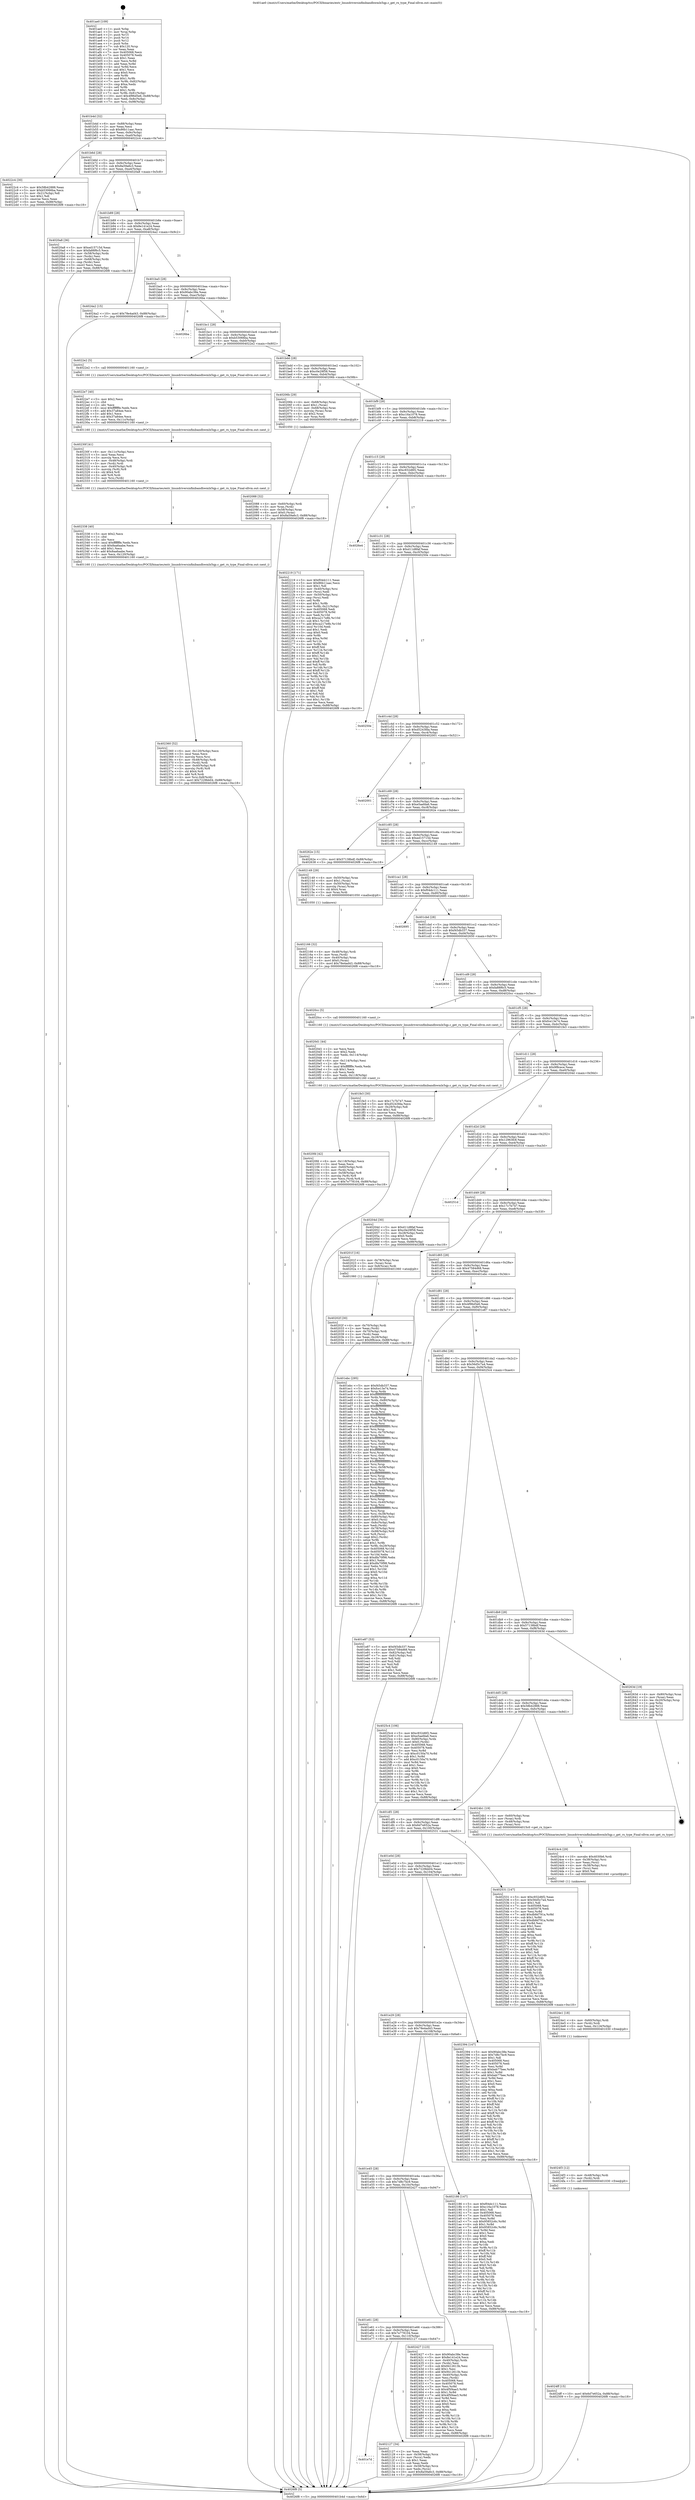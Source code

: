 digraph "0x401ae0" {
  label = "0x401ae0 (/mnt/c/Users/mathe/Desktop/tcc/POCII/binaries/extr_linuxdriversinfinibandhwmlx5qp.c_get_rx_type_Final-ollvm.out::main(0))"
  labelloc = "t"
  node[shape=record]

  Entry [label="",width=0.3,height=0.3,shape=circle,fillcolor=black,style=filled]
  "0x401b4d" [label="{
     0x401b4d [32]\l
     | [instrs]\l
     &nbsp;&nbsp;0x401b4d \<+6\>: mov -0x88(%rbp),%eax\l
     &nbsp;&nbsp;0x401b53 \<+2\>: mov %eax,%ecx\l
     &nbsp;&nbsp;0x401b55 \<+6\>: sub $0x86b11aac,%ecx\l
     &nbsp;&nbsp;0x401b5b \<+6\>: mov %eax,-0x9c(%rbp)\l
     &nbsp;&nbsp;0x401b61 \<+6\>: mov %ecx,-0xa0(%rbp)\l
     &nbsp;&nbsp;0x401b67 \<+6\>: je 00000000004022c4 \<main+0x7e4\>\l
  }"]
  "0x4022c4" [label="{
     0x4022c4 [30]\l
     | [instrs]\l
     &nbsp;&nbsp;0x4022c4 \<+5\>: mov $0x58b42888,%eax\l
     &nbsp;&nbsp;0x4022c9 \<+5\>: mov $0xb53066ba,%ecx\l
     &nbsp;&nbsp;0x4022ce \<+3\>: mov -0x21(%rbp),%dl\l
     &nbsp;&nbsp;0x4022d1 \<+3\>: test $0x1,%dl\l
     &nbsp;&nbsp;0x4022d4 \<+3\>: cmovne %ecx,%eax\l
     &nbsp;&nbsp;0x4022d7 \<+6\>: mov %eax,-0x88(%rbp)\l
     &nbsp;&nbsp;0x4022dd \<+5\>: jmp 00000000004026f8 \<main+0xc18\>\l
  }"]
  "0x401b6d" [label="{
     0x401b6d [28]\l
     | [instrs]\l
     &nbsp;&nbsp;0x401b6d \<+5\>: jmp 0000000000401b72 \<main+0x92\>\l
     &nbsp;&nbsp;0x401b72 \<+6\>: mov -0x9c(%rbp),%eax\l
     &nbsp;&nbsp;0x401b78 \<+5\>: sub $0x8a59a6c3,%eax\l
     &nbsp;&nbsp;0x401b7d \<+6\>: mov %eax,-0xa4(%rbp)\l
     &nbsp;&nbsp;0x401b83 \<+6\>: je 00000000004020a8 \<main+0x5c8\>\l
  }"]
  Exit [label="",width=0.3,height=0.3,shape=circle,fillcolor=black,style=filled,peripheries=2]
  "0x4020a8" [label="{
     0x4020a8 [36]\l
     | [instrs]\l
     &nbsp;&nbsp;0x4020a8 \<+5\>: mov $0xed15715d,%eax\l
     &nbsp;&nbsp;0x4020ad \<+5\>: mov $0xfa88f6c5,%ecx\l
     &nbsp;&nbsp;0x4020b2 \<+4\>: mov -0x58(%rbp),%rdx\l
     &nbsp;&nbsp;0x4020b6 \<+2\>: mov (%rdx),%esi\l
     &nbsp;&nbsp;0x4020b8 \<+4\>: mov -0x68(%rbp),%rdx\l
     &nbsp;&nbsp;0x4020bc \<+2\>: cmp (%rdx),%esi\l
     &nbsp;&nbsp;0x4020be \<+3\>: cmovl %ecx,%eax\l
     &nbsp;&nbsp;0x4020c1 \<+6\>: mov %eax,-0x88(%rbp)\l
     &nbsp;&nbsp;0x4020c7 \<+5\>: jmp 00000000004026f8 \<main+0xc18\>\l
  }"]
  "0x401b89" [label="{
     0x401b89 [28]\l
     | [instrs]\l
     &nbsp;&nbsp;0x401b89 \<+5\>: jmp 0000000000401b8e \<main+0xae\>\l
     &nbsp;&nbsp;0x401b8e \<+6\>: mov -0x9c(%rbp),%eax\l
     &nbsp;&nbsp;0x401b94 \<+5\>: sub $0x8e141e24,%eax\l
     &nbsp;&nbsp;0x401b99 \<+6\>: mov %eax,-0xa8(%rbp)\l
     &nbsp;&nbsp;0x401b9f \<+6\>: je 00000000004024a2 \<main+0x9c2\>\l
  }"]
  "0x4024ff" [label="{
     0x4024ff [15]\l
     | [instrs]\l
     &nbsp;&nbsp;0x4024ff \<+10\>: movl $0x6d7e652a,-0x88(%rbp)\l
     &nbsp;&nbsp;0x402509 \<+5\>: jmp 00000000004026f8 \<main+0xc18\>\l
  }"]
  "0x4024a2" [label="{
     0x4024a2 [15]\l
     | [instrs]\l
     &nbsp;&nbsp;0x4024a2 \<+10\>: movl $0x78e4ad43,-0x88(%rbp)\l
     &nbsp;&nbsp;0x4024ac \<+5\>: jmp 00000000004026f8 \<main+0xc18\>\l
  }"]
  "0x401ba5" [label="{
     0x401ba5 [28]\l
     | [instrs]\l
     &nbsp;&nbsp;0x401ba5 \<+5\>: jmp 0000000000401baa \<main+0xca\>\l
     &nbsp;&nbsp;0x401baa \<+6\>: mov -0x9c(%rbp),%eax\l
     &nbsp;&nbsp;0x401bb0 \<+5\>: sub $0x90abc38e,%eax\l
     &nbsp;&nbsp;0x401bb5 \<+6\>: mov %eax,-0xac(%rbp)\l
     &nbsp;&nbsp;0x401bbb \<+6\>: je 00000000004026ba \<main+0xbda\>\l
  }"]
  "0x4024f3" [label="{
     0x4024f3 [12]\l
     | [instrs]\l
     &nbsp;&nbsp;0x4024f3 \<+4\>: mov -0x48(%rbp),%rdi\l
     &nbsp;&nbsp;0x4024f7 \<+3\>: mov (%rdi),%rdi\l
     &nbsp;&nbsp;0x4024fa \<+5\>: call 0000000000401030 \<free@plt\>\l
     | [calls]\l
     &nbsp;&nbsp;0x401030 \{1\} (unknown)\l
  }"]
  "0x4026ba" [label="{
     0x4026ba\l
  }", style=dashed]
  "0x401bc1" [label="{
     0x401bc1 [28]\l
     | [instrs]\l
     &nbsp;&nbsp;0x401bc1 \<+5\>: jmp 0000000000401bc6 \<main+0xe6\>\l
     &nbsp;&nbsp;0x401bc6 \<+6\>: mov -0x9c(%rbp),%eax\l
     &nbsp;&nbsp;0x401bcc \<+5\>: sub $0xb53066ba,%eax\l
     &nbsp;&nbsp;0x401bd1 \<+6\>: mov %eax,-0xb0(%rbp)\l
     &nbsp;&nbsp;0x401bd7 \<+6\>: je 00000000004022e2 \<main+0x802\>\l
  }"]
  "0x4024e1" [label="{
     0x4024e1 [18]\l
     | [instrs]\l
     &nbsp;&nbsp;0x4024e1 \<+4\>: mov -0x60(%rbp),%rdi\l
     &nbsp;&nbsp;0x4024e5 \<+3\>: mov (%rdi),%rdi\l
     &nbsp;&nbsp;0x4024e8 \<+6\>: mov %eax,-0x124(%rbp)\l
     &nbsp;&nbsp;0x4024ee \<+5\>: call 0000000000401030 \<free@plt\>\l
     | [calls]\l
     &nbsp;&nbsp;0x401030 \{1\} (unknown)\l
  }"]
  "0x4022e2" [label="{
     0x4022e2 [5]\l
     | [instrs]\l
     &nbsp;&nbsp;0x4022e2 \<+5\>: call 0000000000401160 \<next_i\>\l
     | [calls]\l
     &nbsp;&nbsp;0x401160 \{1\} (/mnt/c/Users/mathe/Desktop/tcc/POCII/binaries/extr_linuxdriversinfinibandhwmlx5qp.c_get_rx_type_Final-ollvm.out::next_i)\l
  }"]
  "0x401bdd" [label="{
     0x401bdd [28]\l
     | [instrs]\l
     &nbsp;&nbsp;0x401bdd \<+5\>: jmp 0000000000401be2 \<main+0x102\>\l
     &nbsp;&nbsp;0x401be2 \<+6\>: mov -0x9c(%rbp),%eax\l
     &nbsp;&nbsp;0x401be8 \<+5\>: sub $0xc0e29f58,%eax\l
     &nbsp;&nbsp;0x401bed \<+6\>: mov %eax,-0xb4(%rbp)\l
     &nbsp;&nbsp;0x401bf3 \<+6\>: je 000000000040206b \<main+0x58b\>\l
  }"]
  "0x4024c4" [label="{
     0x4024c4 [29]\l
     | [instrs]\l
     &nbsp;&nbsp;0x4024c4 \<+10\>: movabs $0x4030b6,%rdi\l
     &nbsp;&nbsp;0x4024ce \<+4\>: mov -0x38(%rbp),%rsi\l
     &nbsp;&nbsp;0x4024d2 \<+2\>: mov %eax,(%rsi)\l
     &nbsp;&nbsp;0x4024d4 \<+4\>: mov -0x38(%rbp),%rsi\l
     &nbsp;&nbsp;0x4024d8 \<+2\>: mov (%rsi),%esi\l
     &nbsp;&nbsp;0x4024da \<+2\>: mov $0x0,%al\l
     &nbsp;&nbsp;0x4024dc \<+5\>: call 0000000000401040 \<printf@plt\>\l
     | [calls]\l
     &nbsp;&nbsp;0x401040 \{1\} (unknown)\l
  }"]
  "0x40206b" [label="{
     0x40206b [29]\l
     | [instrs]\l
     &nbsp;&nbsp;0x40206b \<+4\>: mov -0x68(%rbp),%rax\l
     &nbsp;&nbsp;0x40206f \<+6\>: movl $0x1,(%rax)\l
     &nbsp;&nbsp;0x402075 \<+4\>: mov -0x68(%rbp),%rax\l
     &nbsp;&nbsp;0x402079 \<+3\>: movslq (%rax),%rax\l
     &nbsp;&nbsp;0x40207c \<+4\>: shl $0x2,%rax\l
     &nbsp;&nbsp;0x402080 \<+3\>: mov %rax,%rdi\l
     &nbsp;&nbsp;0x402083 \<+5\>: call 0000000000401050 \<malloc@plt\>\l
     | [calls]\l
     &nbsp;&nbsp;0x401050 \{1\} (unknown)\l
  }"]
  "0x401bf9" [label="{
     0x401bf9 [28]\l
     | [instrs]\l
     &nbsp;&nbsp;0x401bf9 \<+5\>: jmp 0000000000401bfe \<main+0x11e\>\l
     &nbsp;&nbsp;0x401bfe \<+6\>: mov -0x9c(%rbp),%eax\l
     &nbsp;&nbsp;0x401c04 \<+5\>: sub $0xc16a1078,%eax\l
     &nbsp;&nbsp;0x401c09 \<+6\>: mov %eax,-0xb8(%rbp)\l
     &nbsp;&nbsp;0x401c0f \<+6\>: je 0000000000402219 \<main+0x739\>\l
  }"]
  "0x402360" [label="{
     0x402360 [52]\l
     | [instrs]\l
     &nbsp;&nbsp;0x402360 \<+6\>: mov -0x120(%rbp),%ecx\l
     &nbsp;&nbsp;0x402366 \<+3\>: imul %eax,%ecx\l
     &nbsp;&nbsp;0x402369 \<+3\>: movslq %ecx,%rsi\l
     &nbsp;&nbsp;0x40236c \<+4\>: mov -0x48(%rbp),%rdi\l
     &nbsp;&nbsp;0x402370 \<+3\>: mov (%rdi),%rdi\l
     &nbsp;&nbsp;0x402373 \<+4\>: mov -0x40(%rbp),%r8\l
     &nbsp;&nbsp;0x402377 \<+3\>: movslq (%r8),%r8\l
     &nbsp;&nbsp;0x40237a \<+4\>: shl $0x4,%r8\l
     &nbsp;&nbsp;0x40237e \<+3\>: add %r8,%rdi\l
     &nbsp;&nbsp;0x402381 \<+4\>: mov %rsi,0x8(%rdi)\l
     &nbsp;&nbsp;0x402385 \<+10\>: movl $0x7229bb04,-0x88(%rbp)\l
     &nbsp;&nbsp;0x40238f \<+5\>: jmp 00000000004026f8 \<main+0xc18\>\l
  }"]
  "0x402219" [label="{
     0x402219 [171]\l
     | [instrs]\l
     &nbsp;&nbsp;0x402219 \<+5\>: mov $0xf04dc111,%eax\l
     &nbsp;&nbsp;0x40221e \<+5\>: mov $0x86b11aac,%ecx\l
     &nbsp;&nbsp;0x402223 \<+2\>: mov $0x1,%dl\l
     &nbsp;&nbsp;0x402225 \<+4\>: mov -0x40(%rbp),%rsi\l
     &nbsp;&nbsp;0x402229 \<+2\>: mov (%rsi),%edi\l
     &nbsp;&nbsp;0x40222b \<+4\>: mov -0x50(%rbp),%rsi\l
     &nbsp;&nbsp;0x40222f \<+2\>: cmp (%rsi),%edi\l
     &nbsp;&nbsp;0x402231 \<+4\>: setl %r8b\l
     &nbsp;&nbsp;0x402235 \<+4\>: and $0x1,%r8b\l
     &nbsp;&nbsp;0x402239 \<+4\>: mov %r8b,-0x21(%rbp)\l
     &nbsp;&nbsp;0x40223d \<+7\>: mov 0x405068,%edi\l
     &nbsp;&nbsp;0x402244 \<+8\>: mov 0x405078,%r9d\l
     &nbsp;&nbsp;0x40224c \<+3\>: mov %edi,%r10d\l
     &nbsp;&nbsp;0x40224f \<+7\>: sub $0xca217e8b,%r10d\l
     &nbsp;&nbsp;0x402256 \<+4\>: sub $0x1,%r10d\l
     &nbsp;&nbsp;0x40225a \<+7\>: add $0xca217e8b,%r10d\l
     &nbsp;&nbsp;0x402261 \<+4\>: imul %r10d,%edi\l
     &nbsp;&nbsp;0x402265 \<+3\>: and $0x1,%edi\l
     &nbsp;&nbsp;0x402268 \<+3\>: cmp $0x0,%edi\l
     &nbsp;&nbsp;0x40226b \<+4\>: sete %r8b\l
     &nbsp;&nbsp;0x40226f \<+4\>: cmp $0xa,%r9d\l
     &nbsp;&nbsp;0x402273 \<+4\>: setl %r11b\l
     &nbsp;&nbsp;0x402277 \<+3\>: mov %r8b,%bl\l
     &nbsp;&nbsp;0x40227a \<+3\>: xor $0xff,%bl\l
     &nbsp;&nbsp;0x40227d \<+3\>: mov %r11b,%r14b\l
     &nbsp;&nbsp;0x402280 \<+4\>: xor $0xff,%r14b\l
     &nbsp;&nbsp;0x402284 \<+3\>: xor $0x1,%dl\l
     &nbsp;&nbsp;0x402287 \<+3\>: mov %bl,%r15b\l
     &nbsp;&nbsp;0x40228a \<+4\>: and $0xff,%r15b\l
     &nbsp;&nbsp;0x40228e \<+3\>: and %dl,%r8b\l
     &nbsp;&nbsp;0x402291 \<+3\>: mov %r14b,%r12b\l
     &nbsp;&nbsp;0x402294 \<+4\>: and $0xff,%r12b\l
     &nbsp;&nbsp;0x402298 \<+3\>: and %dl,%r11b\l
     &nbsp;&nbsp;0x40229b \<+3\>: or %r8b,%r15b\l
     &nbsp;&nbsp;0x40229e \<+3\>: or %r11b,%r12b\l
     &nbsp;&nbsp;0x4022a1 \<+3\>: xor %r12b,%r15b\l
     &nbsp;&nbsp;0x4022a4 \<+3\>: or %r14b,%bl\l
     &nbsp;&nbsp;0x4022a7 \<+3\>: xor $0xff,%bl\l
     &nbsp;&nbsp;0x4022aa \<+3\>: or $0x1,%dl\l
     &nbsp;&nbsp;0x4022ad \<+2\>: and %dl,%bl\l
     &nbsp;&nbsp;0x4022af \<+3\>: or %bl,%r15b\l
     &nbsp;&nbsp;0x4022b2 \<+4\>: test $0x1,%r15b\l
     &nbsp;&nbsp;0x4022b6 \<+3\>: cmovne %ecx,%eax\l
     &nbsp;&nbsp;0x4022b9 \<+6\>: mov %eax,-0x88(%rbp)\l
     &nbsp;&nbsp;0x4022bf \<+5\>: jmp 00000000004026f8 \<main+0xc18\>\l
  }"]
  "0x401c15" [label="{
     0x401c15 [28]\l
     | [instrs]\l
     &nbsp;&nbsp;0x401c15 \<+5\>: jmp 0000000000401c1a \<main+0x13a\>\l
     &nbsp;&nbsp;0x401c1a \<+6\>: mov -0x9c(%rbp),%eax\l
     &nbsp;&nbsp;0x401c20 \<+5\>: sub $0xc932d6f2,%eax\l
     &nbsp;&nbsp;0x401c25 \<+6\>: mov %eax,-0xbc(%rbp)\l
     &nbsp;&nbsp;0x401c2b \<+6\>: je 00000000004026e4 \<main+0xc04\>\l
  }"]
  "0x402338" [label="{
     0x402338 [40]\l
     | [instrs]\l
     &nbsp;&nbsp;0x402338 \<+5\>: mov $0x2,%ecx\l
     &nbsp;&nbsp;0x40233d \<+1\>: cltd\l
     &nbsp;&nbsp;0x40233e \<+2\>: idiv %ecx\l
     &nbsp;&nbsp;0x402340 \<+6\>: imul $0xfffffffe,%edx,%ecx\l
     &nbsp;&nbsp;0x402346 \<+6\>: sub $0x8aa6aabe,%ecx\l
     &nbsp;&nbsp;0x40234c \<+3\>: add $0x1,%ecx\l
     &nbsp;&nbsp;0x40234f \<+6\>: add $0x8aa6aabe,%ecx\l
     &nbsp;&nbsp;0x402355 \<+6\>: mov %ecx,-0x120(%rbp)\l
     &nbsp;&nbsp;0x40235b \<+5\>: call 0000000000401160 \<next_i\>\l
     | [calls]\l
     &nbsp;&nbsp;0x401160 \{1\} (/mnt/c/Users/mathe/Desktop/tcc/POCII/binaries/extr_linuxdriversinfinibandhwmlx5qp.c_get_rx_type_Final-ollvm.out::next_i)\l
  }"]
  "0x4026e4" [label="{
     0x4026e4\l
  }", style=dashed]
  "0x401c31" [label="{
     0x401c31 [28]\l
     | [instrs]\l
     &nbsp;&nbsp;0x401c31 \<+5\>: jmp 0000000000401c36 \<main+0x156\>\l
     &nbsp;&nbsp;0x401c36 \<+6\>: mov -0x9c(%rbp),%eax\l
     &nbsp;&nbsp;0x401c3c \<+5\>: sub $0xd11d8faf,%eax\l
     &nbsp;&nbsp;0x401c41 \<+6\>: mov %eax,-0xc0(%rbp)\l
     &nbsp;&nbsp;0x401c47 \<+6\>: je 000000000040250e \<main+0xa2e\>\l
  }"]
  "0x40230f" [label="{
     0x40230f [41]\l
     | [instrs]\l
     &nbsp;&nbsp;0x40230f \<+6\>: mov -0x11c(%rbp),%ecx\l
     &nbsp;&nbsp;0x402315 \<+3\>: imul %eax,%ecx\l
     &nbsp;&nbsp;0x402318 \<+3\>: movslq %ecx,%rsi\l
     &nbsp;&nbsp;0x40231b \<+4\>: mov -0x48(%rbp),%rdi\l
     &nbsp;&nbsp;0x40231f \<+3\>: mov (%rdi),%rdi\l
     &nbsp;&nbsp;0x402322 \<+4\>: mov -0x40(%rbp),%r8\l
     &nbsp;&nbsp;0x402326 \<+3\>: movslq (%r8),%r8\l
     &nbsp;&nbsp;0x402329 \<+4\>: shl $0x4,%r8\l
     &nbsp;&nbsp;0x40232d \<+3\>: add %r8,%rdi\l
     &nbsp;&nbsp;0x402330 \<+3\>: mov %rsi,(%rdi)\l
     &nbsp;&nbsp;0x402333 \<+5\>: call 0000000000401160 \<next_i\>\l
     | [calls]\l
     &nbsp;&nbsp;0x401160 \{1\} (/mnt/c/Users/mathe/Desktop/tcc/POCII/binaries/extr_linuxdriversinfinibandhwmlx5qp.c_get_rx_type_Final-ollvm.out::next_i)\l
  }"]
  "0x40250e" [label="{
     0x40250e\l
  }", style=dashed]
  "0x401c4d" [label="{
     0x401c4d [28]\l
     | [instrs]\l
     &nbsp;&nbsp;0x401c4d \<+5\>: jmp 0000000000401c52 \<main+0x172\>\l
     &nbsp;&nbsp;0x401c52 \<+6\>: mov -0x9c(%rbp),%eax\l
     &nbsp;&nbsp;0x401c58 \<+5\>: sub $0xd5243fda,%eax\l
     &nbsp;&nbsp;0x401c5d \<+6\>: mov %eax,-0xc4(%rbp)\l
     &nbsp;&nbsp;0x401c63 \<+6\>: je 0000000000402001 \<main+0x521\>\l
  }"]
  "0x4022e7" [label="{
     0x4022e7 [40]\l
     | [instrs]\l
     &nbsp;&nbsp;0x4022e7 \<+5\>: mov $0x2,%ecx\l
     &nbsp;&nbsp;0x4022ec \<+1\>: cltd\l
     &nbsp;&nbsp;0x4022ed \<+2\>: idiv %ecx\l
     &nbsp;&nbsp;0x4022ef \<+6\>: imul $0xfffffffe,%edx,%ecx\l
     &nbsp;&nbsp;0x4022f5 \<+6\>: add $0x37a84ee,%ecx\l
     &nbsp;&nbsp;0x4022fb \<+3\>: add $0x1,%ecx\l
     &nbsp;&nbsp;0x4022fe \<+6\>: sub $0x37a84ee,%ecx\l
     &nbsp;&nbsp;0x402304 \<+6\>: mov %ecx,-0x11c(%rbp)\l
     &nbsp;&nbsp;0x40230a \<+5\>: call 0000000000401160 \<next_i\>\l
     | [calls]\l
     &nbsp;&nbsp;0x401160 \{1\} (/mnt/c/Users/mathe/Desktop/tcc/POCII/binaries/extr_linuxdriversinfinibandhwmlx5qp.c_get_rx_type_Final-ollvm.out::next_i)\l
  }"]
  "0x402001" [label="{
     0x402001\l
  }", style=dashed]
  "0x401c69" [label="{
     0x401c69 [28]\l
     | [instrs]\l
     &nbsp;&nbsp;0x401c69 \<+5\>: jmp 0000000000401c6e \<main+0x18e\>\l
     &nbsp;&nbsp;0x401c6e \<+6\>: mov -0x9c(%rbp),%eax\l
     &nbsp;&nbsp;0x401c74 \<+5\>: sub $0xe5aefda6,%eax\l
     &nbsp;&nbsp;0x401c79 \<+6\>: mov %eax,-0xc8(%rbp)\l
     &nbsp;&nbsp;0x401c7f \<+6\>: je 000000000040262e \<main+0xb4e\>\l
  }"]
  "0x402166" [label="{
     0x402166 [32]\l
     | [instrs]\l
     &nbsp;&nbsp;0x402166 \<+4\>: mov -0x48(%rbp),%rdi\l
     &nbsp;&nbsp;0x40216a \<+3\>: mov %rax,(%rdi)\l
     &nbsp;&nbsp;0x40216d \<+4\>: mov -0x40(%rbp),%rax\l
     &nbsp;&nbsp;0x402171 \<+6\>: movl $0x0,(%rax)\l
     &nbsp;&nbsp;0x402177 \<+10\>: movl $0x78e4ad43,-0x88(%rbp)\l
     &nbsp;&nbsp;0x402181 \<+5\>: jmp 00000000004026f8 \<main+0xc18\>\l
  }"]
  "0x40262e" [label="{
     0x40262e [15]\l
     | [instrs]\l
     &nbsp;&nbsp;0x40262e \<+10\>: movl $0x57138bdf,-0x88(%rbp)\l
     &nbsp;&nbsp;0x402638 \<+5\>: jmp 00000000004026f8 \<main+0xc18\>\l
  }"]
  "0x401c85" [label="{
     0x401c85 [28]\l
     | [instrs]\l
     &nbsp;&nbsp;0x401c85 \<+5\>: jmp 0000000000401c8a \<main+0x1aa\>\l
     &nbsp;&nbsp;0x401c8a \<+6\>: mov -0x9c(%rbp),%eax\l
     &nbsp;&nbsp;0x401c90 \<+5\>: sub $0xed15715d,%eax\l
     &nbsp;&nbsp;0x401c95 \<+6\>: mov %eax,-0xcc(%rbp)\l
     &nbsp;&nbsp;0x401c9b \<+6\>: je 0000000000402149 \<main+0x669\>\l
  }"]
  "0x401e7d" [label="{
     0x401e7d\l
  }", style=dashed]
  "0x402149" [label="{
     0x402149 [29]\l
     | [instrs]\l
     &nbsp;&nbsp;0x402149 \<+4\>: mov -0x50(%rbp),%rax\l
     &nbsp;&nbsp;0x40214d \<+6\>: movl $0x1,(%rax)\l
     &nbsp;&nbsp;0x402153 \<+4\>: mov -0x50(%rbp),%rax\l
     &nbsp;&nbsp;0x402157 \<+3\>: movslq (%rax),%rax\l
     &nbsp;&nbsp;0x40215a \<+4\>: shl $0x4,%rax\l
     &nbsp;&nbsp;0x40215e \<+3\>: mov %rax,%rdi\l
     &nbsp;&nbsp;0x402161 \<+5\>: call 0000000000401050 \<malloc@plt\>\l
     | [calls]\l
     &nbsp;&nbsp;0x401050 \{1\} (unknown)\l
  }"]
  "0x401ca1" [label="{
     0x401ca1 [28]\l
     | [instrs]\l
     &nbsp;&nbsp;0x401ca1 \<+5\>: jmp 0000000000401ca6 \<main+0x1c6\>\l
     &nbsp;&nbsp;0x401ca6 \<+6\>: mov -0x9c(%rbp),%eax\l
     &nbsp;&nbsp;0x401cac \<+5\>: sub $0xf04dc111,%eax\l
     &nbsp;&nbsp;0x401cb1 \<+6\>: mov %eax,-0xd0(%rbp)\l
     &nbsp;&nbsp;0x401cb7 \<+6\>: je 0000000000402695 \<main+0xbb5\>\l
  }"]
  "0x402127" [label="{
     0x402127 [34]\l
     | [instrs]\l
     &nbsp;&nbsp;0x402127 \<+2\>: xor %eax,%eax\l
     &nbsp;&nbsp;0x402129 \<+4\>: mov -0x58(%rbp),%rcx\l
     &nbsp;&nbsp;0x40212d \<+2\>: mov (%rcx),%edx\l
     &nbsp;&nbsp;0x40212f \<+3\>: sub $0x1,%eax\l
     &nbsp;&nbsp;0x402132 \<+2\>: sub %eax,%edx\l
     &nbsp;&nbsp;0x402134 \<+4\>: mov -0x58(%rbp),%rcx\l
     &nbsp;&nbsp;0x402138 \<+2\>: mov %edx,(%rcx)\l
     &nbsp;&nbsp;0x40213a \<+10\>: movl $0x8a59a6c3,-0x88(%rbp)\l
     &nbsp;&nbsp;0x402144 \<+5\>: jmp 00000000004026f8 \<main+0xc18\>\l
  }"]
  "0x402695" [label="{
     0x402695\l
  }", style=dashed]
  "0x401cbd" [label="{
     0x401cbd [28]\l
     | [instrs]\l
     &nbsp;&nbsp;0x401cbd \<+5\>: jmp 0000000000401cc2 \<main+0x1e2\>\l
     &nbsp;&nbsp;0x401cc2 \<+6\>: mov -0x9c(%rbp),%eax\l
     &nbsp;&nbsp;0x401cc8 \<+5\>: sub $0xf45db337,%eax\l
     &nbsp;&nbsp;0x401ccd \<+6\>: mov %eax,-0xd4(%rbp)\l
     &nbsp;&nbsp;0x401cd3 \<+6\>: je 0000000000402650 \<main+0xb70\>\l
  }"]
  "0x401e61" [label="{
     0x401e61 [28]\l
     | [instrs]\l
     &nbsp;&nbsp;0x401e61 \<+5\>: jmp 0000000000401e66 \<main+0x386\>\l
     &nbsp;&nbsp;0x401e66 \<+6\>: mov -0x9c(%rbp),%eax\l
     &nbsp;&nbsp;0x401e6c \<+5\>: sub $0x7e778104,%eax\l
     &nbsp;&nbsp;0x401e71 \<+6\>: mov %eax,-0x110(%rbp)\l
     &nbsp;&nbsp;0x401e77 \<+6\>: je 0000000000402127 \<main+0x647\>\l
  }"]
  "0x402650" [label="{
     0x402650\l
  }", style=dashed]
  "0x401cd9" [label="{
     0x401cd9 [28]\l
     | [instrs]\l
     &nbsp;&nbsp;0x401cd9 \<+5\>: jmp 0000000000401cde \<main+0x1fe\>\l
     &nbsp;&nbsp;0x401cde \<+6\>: mov -0x9c(%rbp),%eax\l
     &nbsp;&nbsp;0x401ce4 \<+5\>: sub $0xfa88f6c5,%eax\l
     &nbsp;&nbsp;0x401ce9 \<+6\>: mov %eax,-0xd8(%rbp)\l
     &nbsp;&nbsp;0x401cef \<+6\>: je 00000000004020cc \<main+0x5ec\>\l
  }"]
  "0x402427" [label="{
     0x402427 [123]\l
     | [instrs]\l
     &nbsp;&nbsp;0x402427 \<+5\>: mov $0x90abc38e,%eax\l
     &nbsp;&nbsp;0x40242c \<+5\>: mov $0x8e141e24,%ecx\l
     &nbsp;&nbsp;0x402431 \<+4\>: mov -0x40(%rbp),%rdx\l
     &nbsp;&nbsp;0x402435 \<+2\>: mov (%rdx),%esi\l
     &nbsp;&nbsp;0x402437 \<+6\>: sub $0x9412613b,%esi\l
     &nbsp;&nbsp;0x40243d \<+3\>: add $0x1,%esi\l
     &nbsp;&nbsp;0x402440 \<+6\>: add $0x9412613b,%esi\l
     &nbsp;&nbsp;0x402446 \<+4\>: mov -0x40(%rbp),%rdx\l
     &nbsp;&nbsp;0x40244a \<+2\>: mov %esi,(%rdx)\l
     &nbsp;&nbsp;0x40244c \<+7\>: mov 0x405068,%esi\l
     &nbsp;&nbsp;0x402453 \<+7\>: mov 0x405078,%edi\l
     &nbsp;&nbsp;0x40245a \<+3\>: mov %esi,%r8d\l
     &nbsp;&nbsp;0x40245d \<+7\>: sub $0x4f5f4ae3,%r8d\l
     &nbsp;&nbsp;0x402464 \<+4\>: sub $0x1,%r8d\l
     &nbsp;&nbsp;0x402468 \<+7\>: add $0x4f5f4ae3,%r8d\l
     &nbsp;&nbsp;0x40246f \<+4\>: imul %r8d,%esi\l
     &nbsp;&nbsp;0x402473 \<+3\>: and $0x1,%esi\l
     &nbsp;&nbsp;0x402476 \<+3\>: cmp $0x0,%esi\l
     &nbsp;&nbsp;0x402479 \<+4\>: sete %r9b\l
     &nbsp;&nbsp;0x40247d \<+3\>: cmp $0xa,%edi\l
     &nbsp;&nbsp;0x402480 \<+4\>: setl %r10b\l
     &nbsp;&nbsp;0x402484 \<+3\>: mov %r9b,%r11b\l
     &nbsp;&nbsp;0x402487 \<+3\>: and %r10b,%r11b\l
     &nbsp;&nbsp;0x40248a \<+3\>: xor %r10b,%r9b\l
     &nbsp;&nbsp;0x40248d \<+3\>: or %r9b,%r11b\l
     &nbsp;&nbsp;0x402490 \<+4\>: test $0x1,%r11b\l
     &nbsp;&nbsp;0x402494 \<+3\>: cmovne %ecx,%eax\l
     &nbsp;&nbsp;0x402497 \<+6\>: mov %eax,-0x88(%rbp)\l
     &nbsp;&nbsp;0x40249d \<+5\>: jmp 00000000004026f8 \<main+0xc18\>\l
  }"]
  "0x4020cc" [label="{
     0x4020cc [5]\l
     | [instrs]\l
     &nbsp;&nbsp;0x4020cc \<+5\>: call 0000000000401160 \<next_i\>\l
     | [calls]\l
     &nbsp;&nbsp;0x401160 \{1\} (/mnt/c/Users/mathe/Desktop/tcc/POCII/binaries/extr_linuxdriversinfinibandhwmlx5qp.c_get_rx_type_Final-ollvm.out::next_i)\l
  }"]
  "0x401cf5" [label="{
     0x401cf5 [28]\l
     | [instrs]\l
     &nbsp;&nbsp;0x401cf5 \<+5\>: jmp 0000000000401cfa \<main+0x21a\>\l
     &nbsp;&nbsp;0x401cfa \<+6\>: mov -0x9c(%rbp),%eax\l
     &nbsp;&nbsp;0x401d00 \<+5\>: sub $0xfce13e74,%eax\l
     &nbsp;&nbsp;0x401d05 \<+6\>: mov %eax,-0xdc(%rbp)\l
     &nbsp;&nbsp;0x401d0b \<+6\>: je 0000000000401fe3 \<main+0x503\>\l
  }"]
  "0x401e45" [label="{
     0x401e45 [28]\l
     | [instrs]\l
     &nbsp;&nbsp;0x401e45 \<+5\>: jmp 0000000000401e4a \<main+0x36a\>\l
     &nbsp;&nbsp;0x401e4a \<+6\>: mov -0x9c(%rbp),%eax\l
     &nbsp;&nbsp;0x401e50 \<+5\>: sub $0x7d8c7bc9,%eax\l
     &nbsp;&nbsp;0x401e55 \<+6\>: mov %eax,-0x10c(%rbp)\l
     &nbsp;&nbsp;0x401e5b \<+6\>: je 0000000000402427 \<main+0x947\>\l
  }"]
  "0x401fe3" [label="{
     0x401fe3 [30]\l
     | [instrs]\l
     &nbsp;&nbsp;0x401fe3 \<+5\>: mov $0x17c7b747,%eax\l
     &nbsp;&nbsp;0x401fe8 \<+5\>: mov $0xd5243fda,%ecx\l
     &nbsp;&nbsp;0x401fed \<+3\>: mov -0x29(%rbp),%dl\l
     &nbsp;&nbsp;0x401ff0 \<+3\>: test $0x1,%dl\l
     &nbsp;&nbsp;0x401ff3 \<+3\>: cmovne %ecx,%eax\l
     &nbsp;&nbsp;0x401ff6 \<+6\>: mov %eax,-0x88(%rbp)\l
     &nbsp;&nbsp;0x401ffc \<+5\>: jmp 00000000004026f8 \<main+0xc18\>\l
  }"]
  "0x401d11" [label="{
     0x401d11 [28]\l
     | [instrs]\l
     &nbsp;&nbsp;0x401d11 \<+5\>: jmp 0000000000401d16 \<main+0x236\>\l
     &nbsp;&nbsp;0x401d16 \<+6\>: mov -0x9c(%rbp),%eax\l
     &nbsp;&nbsp;0x401d1c \<+5\>: sub $0x9f8cece,%eax\l
     &nbsp;&nbsp;0x401d21 \<+6\>: mov %eax,-0xe0(%rbp)\l
     &nbsp;&nbsp;0x401d27 \<+6\>: je 000000000040204d \<main+0x56d\>\l
  }"]
  "0x402186" [label="{
     0x402186 [147]\l
     | [instrs]\l
     &nbsp;&nbsp;0x402186 \<+5\>: mov $0xf04dc111,%eax\l
     &nbsp;&nbsp;0x40218b \<+5\>: mov $0xc16a1078,%ecx\l
     &nbsp;&nbsp;0x402190 \<+2\>: mov $0x1,%dl\l
     &nbsp;&nbsp;0x402192 \<+7\>: mov 0x405068,%esi\l
     &nbsp;&nbsp;0x402199 \<+7\>: mov 0x405078,%edi\l
     &nbsp;&nbsp;0x4021a0 \<+3\>: mov %esi,%r8d\l
     &nbsp;&nbsp;0x4021a3 \<+7\>: sub $0x95852c6c,%r8d\l
     &nbsp;&nbsp;0x4021aa \<+4\>: sub $0x1,%r8d\l
     &nbsp;&nbsp;0x4021ae \<+7\>: add $0x95852c6c,%r8d\l
     &nbsp;&nbsp;0x4021b5 \<+4\>: imul %r8d,%esi\l
     &nbsp;&nbsp;0x4021b9 \<+3\>: and $0x1,%esi\l
     &nbsp;&nbsp;0x4021bc \<+3\>: cmp $0x0,%esi\l
     &nbsp;&nbsp;0x4021bf \<+4\>: sete %r9b\l
     &nbsp;&nbsp;0x4021c3 \<+3\>: cmp $0xa,%edi\l
     &nbsp;&nbsp;0x4021c6 \<+4\>: setl %r10b\l
     &nbsp;&nbsp;0x4021ca \<+3\>: mov %r9b,%r11b\l
     &nbsp;&nbsp;0x4021cd \<+4\>: xor $0xff,%r11b\l
     &nbsp;&nbsp;0x4021d1 \<+3\>: mov %r10b,%bl\l
     &nbsp;&nbsp;0x4021d4 \<+3\>: xor $0xff,%bl\l
     &nbsp;&nbsp;0x4021d7 \<+3\>: xor $0x0,%dl\l
     &nbsp;&nbsp;0x4021da \<+3\>: mov %r11b,%r14b\l
     &nbsp;&nbsp;0x4021dd \<+4\>: and $0x0,%r14b\l
     &nbsp;&nbsp;0x4021e1 \<+3\>: and %dl,%r9b\l
     &nbsp;&nbsp;0x4021e4 \<+3\>: mov %bl,%r15b\l
     &nbsp;&nbsp;0x4021e7 \<+4\>: and $0x0,%r15b\l
     &nbsp;&nbsp;0x4021eb \<+3\>: and %dl,%r10b\l
     &nbsp;&nbsp;0x4021ee \<+3\>: or %r9b,%r14b\l
     &nbsp;&nbsp;0x4021f1 \<+3\>: or %r10b,%r15b\l
     &nbsp;&nbsp;0x4021f4 \<+3\>: xor %r15b,%r14b\l
     &nbsp;&nbsp;0x4021f7 \<+3\>: or %bl,%r11b\l
     &nbsp;&nbsp;0x4021fa \<+4\>: xor $0xff,%r11b\l
     &nbsp;&nbsp;0x4021fe \<+3\>: or $0x0,%dl\l
     &nbsp;&nbsp;0x402201 \<+3\>: and %dl,%r11b\l
     &nbsp;&nbsp;0x402204 \<+3\>: or %r11b,%r14b\l
     &nbsp;&nbsp;0x402207 \<+4\>: test $0x1,%r14b\l
     &nbsp;&nbsp;0x40220b \<+3\>: cmovne %ecx,%eax\l
     &nbsp;&nbsp;0x40220e \<+6\>: mov %eax,-0x88(%rbp)\l
     &nbsp;&nbsp;0x402214 \<+5\>: jmp 00000000004026f8 \<main+0xc18\>\l
  }"]
  "0x40204d" [label="{
     0x40204d [30]\l
     | [instrs]\l
     &nbsp;&nbsp;0x40204d \<+5\>: mov $0xd11d8faf,%eax\l
     &nbsp;&nbsp;0x402052 \<+5\>: mov $0xc0e29f58,%ecx\l
     &nbsp;&nbsp;0x402057 \<+3\>: mov -0x28(%rbp),%edx\l
     &nbsp;&nbsp;0x40205a \<+3\>: cmp $0x0,%edx\l
     &nbsp;&nbsp;0x40205d \<+3\>: cmove %ecx,%eax\l
     &nbsp;&nbsp;0x402060 \<+6\>: mov %eax,-0x88(%rbp)\l
     &nbsp;&nbsp;0x402066 \<+5\>: jmp 00000000004026f8 \<main+0xc18\>\l
  }"]
  "0x401d2d" [label="{
     0x401d2d [28]\l
     | [instrs]\l
     &nbsp;&nbsp;0x401d2d \<+5\>: jmp 0000000000401d32 \<main+0x252\>\l
     &nbsp;&nbsp;0x401d32 \<+6\>: mov -0x9c(%rbp),%eax\l
     &nbsp;&nbsp;0x401d38 \<+5\>: sub $0x12963fc8,%eax\l
     &nbsp;&nbsp;0x401d3d \<+6\>: mov %eax,-0xe4(%rbp)\l
     &nbsp;&nbsp;0x401d43 \<+6\>: je 000000000040251d \<main+0xa3d\>\l
  }"]
  "0x401e29" [label="{
     0x401e29 [28]\l
     | [instrs]\l
     &nbsp;&nbsp;0x401e29 \<+5\>: jmp 0000000000401e2e \<main+0x34e\>\l
     &nbsp;&nbsp;0x401e2e \<+6\>: mov -0x9c(%rbp),%eax\l
     &nbsp;&nbsp;0x401e34 \<+5\>: sub $0x78e4ad43,%eax\l
     &nbsp;&nbsp;0x401e39 \<+6\>: mov %eax,-0x108(%rbp)\l
     &nbsp;&nbsp;0x401e3f \<+6\>: je 0000000000402186 \<main+0x6a6\>\l
  }"]
  "0x40251d" [label="{
     0x40251d\l
  }", style=dashed]
  "0x401d49" [label="{
     0x401d49 [28]\l
     | [instrs]\l
     &nbsp;&nbsp;0x401d49 \<+5\>: jmp 0000000000401d4e \<main+0x26e\>\l
     &nbsp;&nbsp;0x401d4e \<+6\>: mov -0x9c(%rbp),%eax\l
     &nbsp;&nbsp;0x401d54 \<+5\>: sub $0x17c7b747,%eax\l
     &nbsp;&nbsp;0x401d59 \<+6\>: mov %eax,-0xe8(%rbp)\l
     &nbsp;&nbsp;0x401d5f \<+6\>: je 000000000040201f \<main+0x53f\>\l
  }"]
  "0x402394" [label="{
     0x402394 [147]\l
     | [instrs]\l
     &nbsp;&nbsp;0x402394 \<+5\>: mov $0x90abc38e,%eax\l
     &nbsp;&nbsp;0x402399 \<+5\>: mov $0x7d8c7bc9,%ecx\l
     &nbsp;&nbsp;0x40239e \<+2\>: mov $0x1,%dl\l
     &nbsp;&nbsp;0x4023a0 \<+7\>: mov 0x405068,%esi\l
     &nbsp;&nbsp;0x4023a7 \<+7\>: mov 0x405078,%edi\l
     &nbsp;&nbsp;0x4023ae \<+3\>: mov %esi,%r8d\l
     &nbsp;&nbsp;0x4023b1 \<+7\>: sub $0xbab77bee,%r8d\l
     &nbsp;&nbsp;0x4023b8 \<+4\>: sub $0x1,%r8d\l
     &nbsp;&nbsp;0x4023bc \<+7\>: add $0xbab77bee,%r8d\l
     &nbsp;&nbsp;0x4023c3 \<+4\>: imul %r8d,%esi\l
     &nbsp;&nbsp;0x4023c7 \<+3\>: and $0x1,%esi\l
     &nbsp;&nbsp;0x4023ca \<+3\>: cmp $0x0,%esi\l
     &nbsp;&nbsp;0x4023cd \<+4\>: sete %r9b\l
     &nbsp;&nbsp;0x4023d1 \<+3\>: cmp $0xa,%edi\l
     &nbsp;&nbsp;0x4023d4 \<+4\>: setl %r10b\l
     &nbsp;&nbsp;0x4023d8 \<+3\>: mov %r9b,%r11b\l
     &nbsp;&nbsp;0x4023db \<+4\>: xor $0xff,%r11b\l
     &nbsp;&nbsp;0x4023df \<+3\>: mov %r10b,%bl\l
     &nbsp;&nbsp;0x4023e2 \<+3\>: xor $0xff,%bl\l
     &nbsp;&nbsp;0x4023e5 \<+3\>: xor $0x1,%dl\l
     &nbsp;&nbsp;0x4023e8 \<+3\>: mov %r11b,%r14b\l
     &nbsp;&nbsp;0x4023eb \<+4\>: and $0xff,%r14b\l
     &nbsp;&nbsp;0x4023ef \<+3\>: and %dl,%r9b\l
     &nbsp;&nbsp;0x4023f2 \<+3\>: mov %bl,%r15b\l
     &nbsp;&nbsp;0x4023f5 \<+4\>: and $0xff,%r15b\l
     &nbsp;&nbsp;0x4023f9 \<+3\>: and %dl,%r10b\l
     &nbsp;&nbsp;0x4023fc \<+3\>: or %r9b,%r14b\l
     &nbsp;&nbsp;0x4023ff \<+3\>: or %r10b,%r15b\l
     &nbsp;&nbsp;0x402402 \<+3\>: xor %r15b,%r14b\l
     &nbsp;&nbsp;0x402405 \<+3\>: or %bl,%r11b\l
     &nbsp;&nbsp;0x402408 \<+4\>: xor $0xff,%r11b\l
     &nbsp;&nbsp;0x40240c \<+3\>: or $0x1,%dl\l
     &nbsp;&nbsp;0x40240f \<+3\>: and %dl,%r11b\l
     &nbsp;&nbsp;0x402412 \<+3\>: or %r11b,%r14b\l
     &nbsp;&nbsp;0x402415 \<+4\>: test $0x1,%r14b\l
     &nbsp;&nbsp;0x402419 \<+3\>: cmovne %ecx,%eax\l
     &nbsp;&nbsp;0x40241c \<+6\>: mov %eax,-0x88(%rbp)\l
     &nbsp;&nbsp;0x402422 \<+5\>: jmp 00000000004026f8 \<main+0xc18\>\l
  }"]
  "0x40201f" [label="{
     0x40201f [16]\l
     | [instrs]\l
     &nbsp;&nbsp;0x40201f \<+4\>: mov -0x78(%rbp),%rax\l
     &nbsp;&nbsp;0x402023 \<+3\>: mov (%rax),%rax\l
     &nbsp;&nbsp;0x402026 \<+4\>: mov 0x8(%rax),%rdi\l
     &nbsp;&nbsp;0x40202a \<+5\>: call 0000000000401060 \<atoi@plt\>\l
     | [calls]\l
     &nbsp;&nbsp;0x401060 \{1\} (unknown)\l
  }"]
  "0x401d65" [label="{
     0x401d65 [28]\l
     | [instrs]\l
     &nbsp;&nbsp;0x401d65 \<+5\>: jmp 0000000000401d6a \<main+0x28a\>\l
     &nbsp;&nbsp;0x401d6a \<+6\>: mov -0x9c(%rbp),%eax\l
     &nbsp;&nbsp;0x401d70 \<+5\>: sub $0x47584d68,%eax\l
     &nbsp;&nbsp;0x401d75 \<+6\>: mov %eax,-0xec(%rbp)\l
     &nbsp;&nbsp;0x401d7b \<+6\>: je 0000000000401ebc \<main+0x3dc\>\l
  }"]
  "0x401e0d" [label="{
     0x401e0d [28]\l
     | [instrs]\l
     &nbsp;&nbsp;0x401e0d \<+5\>: jmp 0000000000401e12 \<main+0x332\>\l
     &nbsp;&nbsp;0x401e12 \<+6\>: mov -0x9c(%rbp),%eax\l
     &nbsp;&nbsp;0x401e18 \<+5\>: sub $0x7229bb04,%eax\l
     &nbsp;&nbsp;0x401e1d \<+6\>: mov %eax,-0x104(%rbp)\l
     &nbsp;&nbsp;0x401e23 \<+6\>: je 0000000000402394 \<main+0x8b4\>\l
  }"]
  "0x401ebc" [label="{
     0x401ebc [295]\l
     | [instrs]\l
     &nbsp;&nbsp;0x401ebc \<+5\>: mov $0xf45db337,%eax\l
     &nbsp;&nbsp;0x401ec1 \<+5\>: mov $0xfce13e74,%ecx\l
     &nbsp;&nbsp;0x401ec6 \<+3\>: mov %rsp,%rdx\l
     &nbsp;&nbsp;0x401ec9 \<+4\>: add $0xfffffffffffffff0,%rdx\l
     &nbsp;&nbsp;0x401ecd \<+3\>: mov %rdx,%rsp\l
     &nbsp;&nbsp;0x401ed0 \<+4\>: mov %rdx,-0x80(%rbp)\l
     &nbsp;&nbsp;0x401ed4 \<+3\>: mov %rsp,%rdx\l
     &nbsp;&nbsp;0x401ed7 \<+4\>: add $0xfffffffffffffff0,%rdx\l
     &nbsp;&nbsp;0x401edb \<+3\>: mov %rdx,%rsp\l
     &nbsp;&nbsp;0x401ede \<+3\>: mov %rsp,%rsi\l
     &nbsp;&nbsp;0x401ee1 \<+4\>: add $0xfffffffffffffff0,%rsi\l
     &nbsp;&nbsp;0x401ee5 \<+3\>: mov %rsi,%rsp\l
     &nbsp;&nbsp;0x401ee8 \<+4\>: mov %rsi,-0x78(%rbp)\l
     &nbsp;&nbsp;0x401eec \<+3\>: mov %rsp,%rsi\l
     &nbsp;&nbsp;0x401eef \<+4\>: add $0xfffffffffffffff0,%rsi\l
     &nbsp;&nbsp;0x401ef3 \<+3\>: mov %rsi,%rsp\l
     &nbsp;&nbsp;0x401ef6 \<+4\>: mov %rsi,-0x70(%rbp)\l
     &nbsp;&nbsp;0x401efa \<+3\>: mov %rsp,%rsi\l
     &nbsp;&nbsp;0x401efd \<+4\>: add $0xfffffffffffffff0,%rsi\l
     &nbsp;&nbsp;0x401f01 \<+3\>: mov %rsi,%rsp\l
     &nbsp;&nbsp;0x401f04 \<+4\>: mov %rsi,-0x68(%rbp)\l
     &nbsp;&nbsp;0x401f08 \<+3\>: mov %rsp,%rsi\l
     &nbsp;&nbsp;0x401f0b \<+4\>: add $0xfffffffffffffff0,%rsi\l
     &nbsp;&nbsp;0x401f0f \<+3\>: mov %rsi,%rsp\l
     &nbsp;&nbsp;0x401f12 \<+4\>: mov %rsi,-0x60(%rbp)\l
     &nbsp;&nbsp;0x401f16 \<+3\>: mov %rsp,%rsi\l
     &nbsp;&nbsp;0x401f19 \<+4\>: add $0xfffffffffffffff0,%rsi\l
     &nbsp;&nbsp;0x401f1d \<+3\>: mov %rsi,%rsp\l
     &nbsp;&nbsp;0x401f20 \<+4\>: mov %rsi,-0x58(%rbp)\l
     &nbsp;&nbsp;0x401f24 \<+3\>: mov %rsp,%rsi\l
     &nbsp;&nbsp;0x401f27 \<+4\>: add $0xfffffffffffffff0,%rsi\l
     &nbsp;&nbsp;0x401f2b \<+3\>: mov %rsi,%rsp\l
     &nbsp;&nbsp;0x401f2e \<+4\>: mov %rsi,-0x50(%rbp)\l
     &nbsp;&nbsp;0x401f32 \<+3\>: mov %rsp,%rsi\l
     &nbsp;&nbsp;0x401f35 \<+4\>: add $0xfffffffffffffff0,%rsi\l
     &nbsp;&nbsp;0x401f39 \<+3\>: mov %rsi,%rsp\l
     &nbsp;&nbsp;0x401f3c \<+4\>: mov %rsi,-0x48(%rbp)\l
     &nbsp;&nbsp;0x401f40 \<+3\>: mov %rsp,%rsi\l
     &nbsp;&nbsp;0x401f43 \<+4\>: add $0xfffffffffffffff0,%rsi\l
     &nbsp;&nbsp;0x401f47 \<+3\>: mov %rsi,%rsp\l
     &nbsp;&nbsp;0x401f4a \<+4\>: mov %rsi,-0x40(%rbp)\l
     &nbsp;&nbsp;0x401f4e \<+3\>: mov %rsp,%rsi\l
     &nbsp;&nbsp;0x401f51 \<+4\>: add $0xfffffffffffffff0,%rsi\l
     &nbsp;&nbsp;0x401f55 \<+3\>: mov %rsi,%rsp\l
     &nbsp;&nbsp;0x401f58 \<+4\>: mov %rsi,-0x38(%rbp)\l
     &nbsp;&nbsp;0x401f5c \<+4\>: mov -0x80(%rbp),%rsi\l
     &nbsp;&nbsp;0x401f60 \<+6\>: movl $0x0,(%rsi)\l
     &nbsp;&nbsp;0x401f66 \<+6\>: mov -0x8c(%rbp),%edi\l
     &nbsp;&nbsp;0x401f6c \<+2\>: mov %edi,(%rdx)\l
     &nbsp;&nbsp;0x401f6e \<+4\>: mov -0x78(%rbp),%rsi\l
     &nbsp;&nbsp;0x401f72 \<+7\>: mov -0x98(%rbp),%r8\l
     &nbsp;&nbsp;0x401f79 \<+3\>: mov %r8,(%rsi)\l
     &nbsp;&nbsp;0x401f7c \<+3\>: cmpl $0x2,(%rdx)\l
     &nbsp;&nbsp;0x401f7f \<+4\>: setne %r9b\l
     &nbsp;&nbsp;0x401f83 \<+4\>: and $0x1,%r9b\l
     &nbsp;&nbsp;0x401f87 \<+4\>: mov %r9b,-0x29(%rbp)\l
     &nbsp;&nbsp;0x401f8b \<+8\>: mov 0x405068,%r10d\l
     &nbsp;&nbsp;0x401f93 \<+8\>: mov 0x405078,%r11d\l
     &nbsp;&nbsp;0x401f9b \<+3\>: mov %r10d,%ebx\l
     &nbsp;&nbsp;0x401f9e \<+6\>: sub $0xdfa70f98,%ebx\l
     &nbsp;&nbsp;0x401fa4 \<+3\>: sub $0x1,%ebx\l
     &nbsp;&nbsp;0x401fa7 \<+6\>: add $0xdfa70f98,%ebx\l
     &nbsp;&nbsp;0x401fad \<+4\>: imul %ebx,%r10d\l
     &nbsp;&nbsp;0x401fb1 \<+4\>: and $0x1,%r10d\l
     &nbsp;&nbsp;0x401fb5 \<+4\>: cmp $0x0,%r10d\l
     &nbsp;&nbsp;0x401fb9 \<+4\>: sete %r9b\l
     &nbsp;&nbsp;0x401fbd \<+4\>: cmp $0xa,%r11d\l
     &nbsp;&nbsp;0x401fc1 \<+4\>: setl %r14b\l
     &nbsp;&nbsp;0x401fc5 \<+3\>: mov %r9b,%r15b\l
     &nbsp;&nbsp;0x401fc8 \<+3\>: and %r14b,%r15b\l
     &nbsp;&nbsp;0x401fcb \<+3\>: xor %r14b,%r9b\l
     &nbsp;&nbsp;0x401fce \<+3\>: or %r9b,%r15b\l
     &nbsp;&nbsp;0x401fd1 \<+4\>: test $0x1,%r15b\l
     &nbsp;&nbsp;0x401fd5 \<+3\>: cmovne %ecx,%eax\l
     &nbsp;&nbsp;0x401fd8 \<+6\>: mov %eax,-0x88(%rbp)\l
     &nbsp;&nbsp;0x401fde \<+5\>: jmp 00000000004026f8 \<main+0xc18\>\l
  }"]
  "0x401d81" [label="{
     0x401d81 [28]\l
     | [instrs]\l
     &nbsp;&nbsp;0x401d81 \<+5\>: jmp 0000000000401d86 \<main+0x2a6\>\l
     &nbsp;&nbsp;0x401d86 \<+6\>: mov -0x9c(%rbp),%eax\l
     &nbsp;&nbsp;0x401d8c \<+5\>: sub $0x4f96d5e6,%eax\l
     &nbsp;&nbsp;0x401d91 \<+6\>: mov %eax,-0xf0(%rbp)\l
     &nbsp;&nbsp;0x401d97 \<+6\>: je 0000000000401e87 \<main+0x3a7\>\l
  }"]
  "0x402531" [label="{
     0x402531 [147]\l
     | [instrs]\l
     &nbsp;&nbsp;0x402531 \<+5\>: mov $0xc932d6f2,%eax\l
     &nbsp;&nbsp;0x402536 \<+5\>: mov $0x56d5c7a4,%ecx\l
     &nbsp;&nbsp;0x40253b \<+2\>: mov $0x1,%dl\l
     &nbsp;&nbsp;0x40253d \<+7\>: mov 0x405068,%esi\l
     &nbsp;&nbsp;0x402544 \<+7\>: mov 0x405078,%edi\l
     &nbsp;&nbsp;0x40254b \<+3\>: mov %esi,%r8d\l
     &nbsp;&nbsp;0x40254e \<+7\>: add $0xdb8d791a,%r8d\l
     &nbsp;&nbsp;0x402555 \<+4\>: sub $0x1,%r8d\l
     &nbsp;&nbsp;0x402559 \<+7\>: sub $0xdb8d791a,%r8d\l
     &nbsp;&nbsp;0x402560 \<+4\>: imul %r8d,%esi\l
     &nbsp;&nbsp;0x402564 \<+3\>: and $0x1,%esi\l
     &nbsp;&nbsp;0x402567 \<+3\>: cmp $0x0,%esi\l
     &nbsp;&nbsp;0x40256a \<+4\>: sete %r9b\l
     &nbsp;&nbsp;0x40256e \<+3\>: cmp $0xa,%edi\l
     &nbsp;&nbsp;0x402571 \<+4\>: setl %r10b\l
     &nbsp;&nbsp;0x402575 \<+3\>: mov %r9b,%r11b\l
     &nbsp;&nbsp;0x402578 \<+4\>: xor $0xff,%r11b\l
     &nbsp;&nbsp;0x40257c \<+3\>: mov %r10b,%bl\l
     &nbsp;&nbsp;0x40257f \<+3\>: xor $0xff,%bl\l
     &nbsp;&nbsp;0x402582 \<+3\>: xor $0x1,%dl\l
     &nbsp;&nbsp;0x402585 \<+3\>: mov %r11b,%r14b\l
     &nbsp;&nbsp;0x402588 \<+4\>: and $0xff,%r14b\l
     &nbsp;&nbsp;0x40258c \<+3\>: and %dl,%r9b\l
     &nbsp;&nbsp;0x40258f \<+3\>: mov %bl,%r15b\l
     &nbsp;&nbsp;0x402592 \<+4\>: and $0xff,%r15b\l
     &nbsp;&nbsp;0x402596 \<+3\>: and %dl,%r10b\l
     &nbsp;&nbsp;0x402599 \<+3\>: or %r9b,%r14b\l
     &nbsp;&nbsp;0x40259c \<+3\>: or %r10b,%r15b\l
     &nbsp;&nbsp;0x40259f \<+3\>: xor %r15b,%r14b\l
     &nbsp;&nbsp;0x4025a2 \<+3\>: or %bl,%r11b\l
     &nbsp;&nbsp;0x4025a5 \<+4\>: xor $0xff,%r11b\l
     &nbsp;&nbsp;0x4025a9 \<+3\>: or $0x1,%dl\l
     &nbsp;&nbsp;0x4025ac \<+3\>: and %dl,%r11b\l
     &nbsp;&nbsp;0x4025af \<+3\>: or %r11b,%r14b\l
     &nbsp;&nbsp;0x4025b2 \<+4\>: test $0x1,%r14b\l
     &nbsp;&nbsp;0x4025b6 \<+3\>: cmovne %ecx,%eax\l
     &nbsp;&nbsp;0x4025b9 \<+6\>: mov %eax,-0x88(%rbp)\l
     &nbsp;&nbsp;0x4025bf \<+5\>: jmp 00000000004026f8 \<main+0xc18\>\l
  }"]
  "0x401e87" [label="{
     0x401e87 [53]\l
     | [instrs]\l
     &nbsp;&nbsp;0x401e87 \<+5\>: mov $0xf45db337,%eax\l
     &nbsp;&nbsp;0x401e8c \<+5\>: mov $0x47584d68,%ecx\l
     &nbsp;&nbsp;0x401e91 \<+6\>: mov -0x82(%rbp),%dl\l
     &nbsp;&nbsp;0x401e97 \<+7\>: mov -0x81(%rbp),%sil\l
     &nbsp;&nbsp;0x401e9e \<+3\>: mov %dl,%dil\l
     &nbsp;&nbsp;0x401ea1 \<+3\>: and %sil,%dil\l
     &nbsp;&nbsp;0x401ea4 \<+3\>: xor %sil,%dl\l
     &nbsp;&nbsp;0x401ea7 \<+3\>: or %dl,%dil\l
     &nbsp;&nbsp;0x401eaa \<+4\>: test $0x1,%dil\l
     &nbsp;&nbsp;0x401eae \<+3\>: cmovne %ecx,%eax\l
     &nbsp;&nbsp;0x401eb1 \<+6\>: mov %eax,-0x88(%rbp)\l
     &nbsp;&nbsp;0x401eb7 \<+5\>: jmp 00000000004026f8 \<main+0xc18\>\l
  }"]
  "0x401d9d" [label="{
     0x401d9d [28]\l
     | [instrs]\l
     &nbsp;&nbsp;0x401d9d \<+5\>: jmp 0000000000401da2 \<main+0x2c2\>\l
     &nbsp;&nbsp;0x401da2 \<+6\>: mov -0x9c(%rbp),%eax\l
     &nbsp;&nbsp;0x401da8 \<+5\>: sub $0x56d5c7a4,%eax\l
     &nbsp;&nbsp;0x401dad \<+6\>: mov %eax,-0xf4(%rbp)\l
     &nbsp;&nbsp;0x401db3 \<+6\>: je 00000000004025c4 \<main+0xae4\>\l
  }"]
  "0x4026f8" [label="{
     0x4026f8 [5]\l
     | [instrs]\l
     &nbsp;&nbsp;0x4026f8 \<+5\>: jmp 0000000000401b4d \<main+0x6d\>\l
  }"]
  "0x401ae0" [label="{
     0x401ae0 [109]\l
     | [instrs]\l
     &nbsp;&nbsp;0x401ae0 \<+1\>: push %rbp\l
     &nbsp;&nbsp;0x401ae1 \<+3\>: mov %rsp,%rbp\l
     &nbsp;&nbsp;0x401ae4 \<+2\>: push %r15\l
     &nbsp;&nbsp;0x401ae6 \<+2\>: push %r14\l
     &nbsp;&nbsp;0x401ae8 \<+2\>: push %r12\l
     &nbsp;&nbsp;0x401aea \<+1\>: push %rbx\l
     &nbsp;&nbsp;0x401aeb \<+7\>: sub $0x120,%rsp\l
     &nbsp;&nbsp;0x401af2 \<+2\>: xor %eax,%eax\l
     &nbsp;&nbsp;0x401af4 \<+7\>: mov 0x405068,%ecx\l
     &nbsp;&nbsp;0x401afb \<+7\>: mov 0x405078,%edx\l
     &nbsp;&nbsp;0x401b02 \<+3\>: sub $0x1,%eax\l
     &nbsp;&nbsp;0x401b05 \<+3\>: mov %ecx,%r8d\l
     &nbsp;&nbsp;0x401b08 \<+3\>: add %eax,%r8d\l
     &nbsp;&nbsp;0x401b0b \<+4\>: imul %r8d,%ecx\l
     &nbsp;&nbsp;0x401b0f \<+3\>: and $0x1,%ecx\l
     &nbsp;&nbsp;0x401b12 \<+3\>: cmp $0x0,%ecx\l
     &nbsp;&nbsp;0x401b15 \<+4\>: sete %r9b\l
     &nbsp;&nbsp;0x401b19 \<+4\>: and $0x1,%r9b\l
     &nbsp;&nbsp;0x401b1d \<+7\>: mov %r9b,-0x82(%rbp)\l
     &nbsp;&nbsp;0x401b24 \<+3\>: cmp $0xa,%edx\l
     &nbsp;&nbsp;0x401b27 \<+4\>: setl %r9b\l
     &nbsp;&nbsp;0x401b2b \<+4\>: and $0x1,%r9b\l
     &nbsp;&nbsp;0x401b2f \<+7\>: mov %r9b,-0x81(%rbp)\l
     &nbsp;&nbsp;0x401b36 \<+10\>: movl $0x4f96d5e6,-0x88(%rbp)\l
     &nbsp;&nbsp;0x401b40 \<+6\>: mov %edi,-0x8c(%rbp)\l
     &nbsp;&nbsp;0x401b46 \<+7\>: mov %rsi,-0x98(%rbp)\l
  }"]
  "0x401df1" [label="{
     0x401df1 [28]\l
     | [instrs]\l
     &nbsp;&nbsp;0x401df1 \<+5\>: jmp 0000000000401df6 \<main+0x316\>\l
     &nbsp;&nbsp;0x401df6 \<+6\>: mov -0x9c(%rbp),%eax\l
     &nbsp;&nbsp;0x401dfc \<+5\>: sub $0x6d7e652a,%eax\l
     &nbsp;&nbsp;0x401e01 \<+6\>: mov %eax,-0x100(%rbp)\l
     &nbsp;&nbsp;0x401e07 \<+6\>: je 0000000000402531 \<main+0xa51\>\l
  }"]
  "0x40202f" [label="{
     0x40202f [30]\l
     | [instrs]\l
     &nbsp;&nbsp;0x40202f \<+4\>: mov -0x70(%rbp),%rdi\l
     &nbsp;&nbsp;0x402033 \<+2\>: mov %eax,(%rdi)\l
     &nbsp;&nbsp;0x402035 \<+4\>: mov -0x70(%rbp),%rdi\l
     &nbsp;&nbsp;0x402039 \<+2\>: mov (%rdi),%eax\l
     &nbsp;&nbsp;0x40203b \<+3\>: mov %eax,-0x28(%rbp)\l
     &nbsp;&nbsp;0x40203e \<+10\>: movl $0x9f8cece,-0x88(%rbp)\l
     &nbsp;&nbsp;0x402048 \<+5\>: jmp 00000000004026f8 \<main+0xc18\>\l
  }"]
  "0x402088" [label="{
     0x402088 [32]\l
     | [instrs]\l
     &nbsp;&nbsp;0x402088 \<+4\>: mov -0x60(%rbp),%rdi\l
     &nbsp;&nbsp;0x40208c \<+3\>: mov %rax,(%rdi)\l
     &nbsp;&nbsp;0x40208f \<+4\>: mov -0x58(%rbp),%rax\l
     &nbsp;&nbsp;0x402093 \<+6\>: movl $0x0,(%rax)\l
     &nbsp;&nbsp;0x402099 \<+10\>: movl $0x8a59a6c3,-0x88(%rbp)\l
     &nbsp;&nbsp;0x4020a3 \<+5\>: jmp 00000000004026f8 \<main+0xc18\>\l
  }"]
  "0x4020d1" [label="{
     0x4020d1 [44]\l
     | [instrs]\l
     &nbsp;&nbsp;0x4020d1 \<+2\>: xor %ecx,%ecx\l
     &nbsp;&nbsp;0x4020d3 \<+5\>: mov $0x2,%edx\l
     &nbsp;&nbsp;0x4020d8 \<+6\>: mov %edx,-0x114(%rbp)\l
     &nbsp;&nbsp;0x4020de \<+1\>: cltd\l
     &nbsp;&nbsp;0x4020df \<+6\>: mov -0x114(%rbp),%esi\l
     &nbsp;&nbsp;0x4020e5 \<+2\>: idiv %esi\l
     &nbsp;&nbsp;0x4020e7 \<+6\>: imul $0xfffffffe,%edx,%edx\l
     &nbsp;&nbsp;0x4020ed \<+3\>: sub $0x1,%ecx\l
     &nbsp;&nbsp;0x4020f0 \<+2\>: sub %ecx,%edx\l
     &nbsp;&nbsp;0x4020f2 \<+6\>: mov %edx,-0x118(%rbp)\l
     &nbsp;&nbsp;0x4020f8 \<+5\>: call 0000000000401160 \<next_i\>\l
     | [calls]\l
     &nbsp;&nbsp;0x401160 \{1\} (/mnt/c/Users/mathe/Desktop/tcc/POCII/binaries/extr_linuxdriversinfinibandhwmlx5qp.c_get_rx_type_Final-ollvm.out::next_i)\l
  }"]
  "0x4020fd" [label="{
     0x4020fd [42]\l
     | [instrs]\l
     &nbsp;&nbsp;0x4020fd \<+6\>: mov -0x118(%rbp),%ecx\l
     &nbsp;&nbsp;0x402103 \<+3\>: imul %eax,%ecx\l
     &nbsp;&nbsp;0x402106 \<+4\>: mov -0x60(%rbp),%rdi\l
     &nbsp;&nbsp;0x40210a \<+3\>: mov (%rdi),%rdi\l
     &nbsp;&nbsp;0x40210d \<+4\>: mov -0x58(%rbp),%r8\l
     &nbsp;&nbsp;0x402111 \<+3\>: movslq (%r8),%r8\l
     &nbsp;&nbsp;0x402114 \<+4\>: mov %ecx,(%rdi,%r8,4)\l
     &nbsp;&nbsp;0x402118 \<+10\>: movl $0x7e778104,-0x88(%rbp)\l
     &nbsp;&nbsp;0x402122 \<+5\>: jmp 00000000004026f8 \<main+0xc18\>\l
  }"]
  "0x4024b1" [label="{
     0x4024b1 [19]\l
     | [instrs]\l
     &nbsp;&nbsp;0x4024b1 \<+4\>: mov -0x60(%rbp),%rax\l
     &nbsp;&nbsp;0x4024b5 \<+3\>: mov (%rax),%rdi\l
     &nbsp;&nbsp;0x4024b8 \<+4\>: mov -0x48(%rbp),%rax\l
     &nbsp;&nbsp;0x4024bc \<+3\>: mov (%rax),%rsi\l
     &nbsp;&nbsp;0x4024bf \<+5\>: call 00000000004015c0 \<get_rx_type\>\l
     | [calls]\l
     &nbsp;&nbsp;0x4015c0 \{1\} (/mnt/c/Users/mathe/Desktop/tcc/POCII/binaries/extr_linuxdriversinfinibandhwmlx5qp.c_get_rx_type_Final-ollvm.out::get_rx_type)\l
  }"]
  "0x4025c4" [label="{
     0x4025c4 [106]\l
     | [instrs]\l
     &nbsp;&nbsp;0x4025c4 \<+5\>: mov $0xc932d6f2,%eax\l
     &nbsp;&nbsp;0x4025c9 \<+5\>: mov $0xe5aefda6,%ecx\l
     &nbsp;&nbsp;0x4025ce \<+4\>: mov -0x80(%rbp),%rdx\l
     &nbsp;&nbsp;0x4025d2 \<+6\>: movl $0x0,(%rdx)\l
     &nbsp;&nbsp;0x4025d8 \<+7\>: mov 0x405068,%esi\l
     &nbsp;&nbsp;0x4025df \<+7\>: mov 0x405078,%edi\l
     &nbsp;&nbsp;0x4025e6 \<+3\>: mov %esi,%r8d\l
     &nbsp;&nbsp;0x4025e9 \<+7\>: sub $0xc0150a70,%r8d\l
     &nbsp;&nbsp;0x4025f0 \<+4\>: sub $0x1,%r8d\l
     &nbsp;&nbsp;0x4025f4 \<+7\>: add $0xc0150a70,%r8d\l
     &nbsp;&nbsp;0x4025fb \<+4\>: imul %r8d,%esi\l
     &nbsp;&nbsp;0x4025ff \<+3\>: and $0x1,%esi\l
     &nbsp;&nbsp;0x402602 \<+3\>: cmp $0x0,%esi\l
     &nbsp;&nbsp;0x402605 \<+4\>: sete %r9b\l
     &nbsp;&nbsp;0x402609 \<+3\>: cmp $0xa,%edi\l
     &nbsp;&nbsp;0x40260c \<+4\>: setl %r10b\l
     &nbsp;&nbsp;0x402610 \<+3\>: mov %r9b,%r11b\l
     &nbsp;&nbsp;0x402613 \<+3\>: and %r10b,%r11b\l
     &nbsp;&nbsp;0x402616 \<+3\>: xor %r10b,%r9b\l
     &nbsp;&nbsp;0x402619 \<+3\>: or %r9b,%r11b\l
     &nbsp;&nbsp;0x40261c \<+4\>: test $0x1,%r11b\l
     &nbsp;&nbsp;0x402620 \<+3\>: cmovne %ecx,%eax\l
     &nbsp;&nbsp;0x402623 \<+6\>: mov %eax,-0x88(%rbp)\l
     &nbsp;&nbsp;0x402629 \<+5\>: jmp 00000000004026f8 \<main+0xc18\>\l
  }"]
  "0x401db9" [label="{
     0x401db9 [28]\l
     | [instrs]\l
     &nbsp;&nbsp;0x401db9 \<+5\>: jmp 0000000000401dbe \<main+0x2de\>\l
     &nbsp;&nbsp;0x401dbe \<+6\>: mov -0x9c(%rbp),%eax\l
     &nbsp;&nbsp;0x401dc4 \<+5\>: sub $0x57138bdf,%eax\l
     &nbsp;&nbsp;0x401dc9 \<+6\>: mov %eax,-0xf8(%rbp)\l
     &nbsp;&nbsp;0x401dcf \<+6\>: je 000000000040263d \<main+0xb5d\>\l
  }"]
  "0x401dd5" [label="{
     0x401dd5 [28]\l
     | [instrs]\l
     &nbsp;&nbsp;0x401dd5 \<+5\>: jmp 0000000000401dda \<main+0x2fa\>\l
     &nbsp;&nbsp;0x401dda \<+6\>: mov -0x9c(%rbp),%eax\l
     &nbsp;&nbsp;0x401de0 \<+5\>: sub $0x58b42888,%eax\l
     &nbsp;&nbsp;0x401de5 \<+6\>: mov %eax,-0xfc(%rbp)\l
     &nbsp;&nbsp;0x401deb \<+6\>: je 00000000004024b1 \<main+0x9d1\>\l
  }"]
  "0x40263d" [label="{
     0x40263d [19]\l
     | [instrs]\l
     &nbsp;&nbsp;0x40263d \<+4\>: mov -0x80(%rbp),%rax\l
     &nbsp;&nbsp;0x402641 \<+2\>: mov (%rax),%eax\l
     &nbsp;&nbsp;0x402643 \<+4\>: lea -0x20(%rbp),%rsp\l
     &nbsp;&nbsp;0x402647 \<+1\>: pop %rbx\l
     &nbsp;&nbsp;0x402648 \<+2\>: pop %r12\l
     &nbsp;&nbsp;0x40264a \<+2\>: pop %r14\l
     &nbsp;&nbsp;0x40264c \<+2\>: pop %r15\l
     &nbsp;&nbsp;0x40264e \<+1\>: pop %rbp\l
     &nbsp;&nbsp;0x40264f \<+1\>: ret\l
  }"]
  Entry -> "0x401ae0" [label=" 1"]
  "0x401b4d" -> "0x4022c4" [label=" 2"]
  "0x401b4d" -> "0x401b6d" [label=" 24"]
  "0x40263d" -> Exit [label=" 1"]
  "0x401b6d" -> "0x4020a8" [label=" 2"]
  "0x401b6d" -> "0x401b89" [label=" 22"]
  "0x40262e" -> "0x4026f8" [label=" 1"]
  "0x401b89" -> "0x4024a2" [label=" 1"]
  "0x401b89" -> "0x401ba5" [label=" 21"]
  "0x4025c4" -> "0x4026f8" [label=" 1"]
  "0x401ba5" -> "0x4026ba" [label=" 0"]
  "0x401ba5" -> "0x401bc1" [label=" 21"]
  "0x402531" -> "0x4026f8" [label=" 1"]
  "0x401bc1" -> "0x4022e2" [label=" 1"]
  "0x401bc1" -> "0x401bdd" [label=" 20"]
  "0x4024ff" -> "0x4026f8" [label=" 1"]
  "0x401bdd" -> "0x40206b" [label=" 1"]
  "0x401bdd" -> "0x401bf9" [label=" 19"]
  "0x4024f3" -> "0x4024ff" [label=" 1"]
  "0x401bf9" -> "0x402219" [label=" 2"]
  "0x401bf9" -> "0x401c15" [label=" 17"]
  "0x4024e1" -> "0x4024f3" [label=" 1"]
  "0x401c15" -> "0x4026e4" [label=" 0"]
  "0x401c15" -> "0x401c31" [label=" 17"]
  "0x4024c4" -> "0x4024e1" [label=" 1"]
  "0x401c31" -> "0x40250e" [label=" 0"]
  "0x401c31" -> "0x401c4d" [label=" 17"]
  "0x4024b1" -> "0x4024c4" [label=" 1"]
  "0x401c4d" -> "0x402001" [label=" 0"]
  "0x401c4d" -> "0x401c69" [label=" 17"]
  "0x4024a2" -> "0x4026f8" [label=" 1"]
  "0x401c69" -> "0x40262e" [label=" 1"]
  "0x401c69" -> "0x401c85" [label=" 16"]
  "0x402427" -> "0x4026f8" [label=" 1"]
  "0x401c85" -> "0x402149" [label=" 1"]
  "0x401c85" -> "0x401ca1" [label=" 15"]
  "0x402394" -> "0x4026f8" [label=" 1"]
  "0x401ca1" -> "0x402695" [label=" 0"]
  "0x401ca1" -> "0x401cbd" [label=" 15"]
  "0x402360" -> "0x4026f8" [label=" 1"]
  "0x401cbd" -> "0x402650" [label=" 0"]
  "0x401cbd" -> "0x401cd9" [label=" 15"]
  "0x40230f" -> "0x402338" [label=" 1"]
  "0x401cd9" -> "0x4020cc" [label=" 1"]
  "0x401cd9" -> "0x401cf5" [label=" 14"]
  "0x4022e7" -> "0x40230f" [label=" 1"]
  "0x401cf5" -> "0x401fe3" [label=" 1"]
  "0x401cf5" -> "0x401d11" [label=" 13"]
  "0x4022c4" -> "0x4026f8" [label=" 2"]
  "0x401d11" -> "0x40204d" [label=" 1"]
  "0x401d11" -> "0x401d2d" [label=" 12"]
  "0x402219" -> "0x4026f8" [label=" 2"]
  "0x401d2d" -> "0x40251d" [label=" 0"]
  "0x401d2d" -> "0x401d49" [label=" 12"]
  "0x402166" -> "0x4026f8" [label=" 1"]
  "0x401d49" -> "0x40201f" [label=" 1"]
  "0x401d49" -> "0x401d65" [label=" 11"]
  "0x402149" -> "0x402166" [label=" 1"]
  "0x401d65" -> "0x401ebc" [label=" 1"]
  "0x401d65" -> "0x401d81" [label=" 10"]
  "0x401e61" -> "0x401e7d" [label=" 0"]
  "0x401d81" -> "0x401e87" [label=" 1"]
  "0x401d81" -> "0x401d9d" [label=" 9"]
  "0x401e87" -> "0x4026f8" [label=" 1"]
  "0x401ae0" -> "0x401b4d" [label=" 1"]
  "0x4026f8" -> "0x401b4d" [label=" 25"]
  "0x401e61" -> "0x402127" [label=" 1"]
  "0x401ebc" -> "0x4026f8" [label=" 1"]
  "0x401fe3" -> "0x4026f8" [label=" 1"]
  "0x40201f" -> "0x40202f" [label=" 1"]
  "0x40202f" -> "0x4026f8" [label=" 1"]
  "0x40204d" -> "0x4026f8" [label=" 1"]
  "0x40206b" -> "0x402088" [label=" 1"]
  "0x402088" -> "0x4026f8" [label=" 1"]
  "0x4020a8" -> "0x4026f8" [label=" 2"]
  "0x4020cc" -> "0x4020d1" [label=" 1"]
  "0x4020d1" -> "0x4020fd" [label=" 1"]
  "0x4020fd" -> "0x4026f8" [label=" 1"]
  "0x401e45" -> "0x401e61" [label=" 1"]
  "0x401d9d" -> "0x4025c4" [label=" 1"]
  "0x401d9d" -> "0x401db9" [label=" 8"]
  "0x401e45" -> "0x402427" [label=" 1"]
  "0x401db9" -> "0x40263d" [label=" 1"]
  "0x401db9" -> "0x401dd5" [label=" 7"]
  "0x4022e2" -> "0x4022e7" [label=" 1"]
  "0x401dd5" -> "0x4024b1" [label=" 1"]
  "0x401dd5" -> "0x401df1" [label=" 6"]
  "0x402338" -> "0x402360" [label=" 1"]
  "0x401df1" -> "0x402531" [label=" 1"]
  "0x401df1" -> "0x401e0d" [label=" 5"]
  "0x402127" -> "0x4026f8" [label=" 1"]
  "0x401e0d" -> "0x402394" [label=" 1"]
  "0x401e0d" -> "0x401e29" [label=" 4"]
  "0x402186" -> "0x4026f8" [label=" 2"]
  "0x401e29" -> "0x402186" [label=" 2"]
  "0x401e29" -> "0x401e45" [label=" 2"]
}
